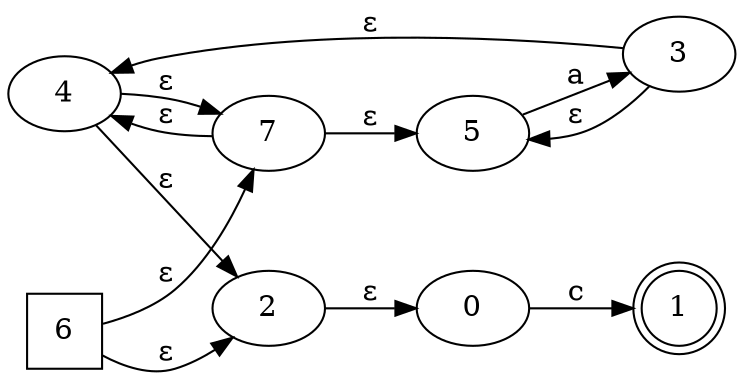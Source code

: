 digraph G {
	rankdir=LR;
	0->1[ label=c ];
	2->0[ label=ɛ ];
	3->4[ label=ɛ ];
	3->5[ label=ɛ ];
	5->3[ label=a ];
	6->7[ label=ɛ ];
	6->2[ label=ɛ ];
	7->5[ label=ɛ ];
	7->4[ label=ɛ ];
	4->2[ label=ɛ ];
	4->7[ label=ɛ ];
	0;
	1 [ shape=doublecircle ];
	2;
	3;
	4;
	5;
	6 [ shape=square ];
	7;

}

